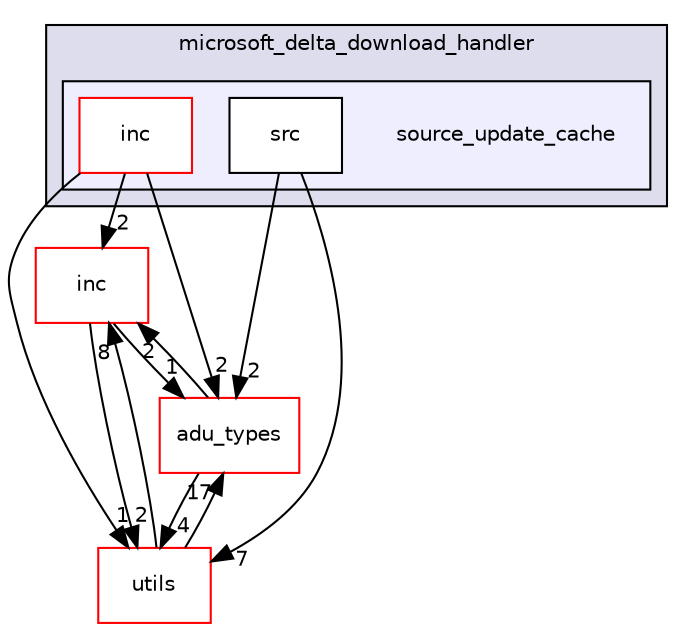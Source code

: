 digraph "src/extensions/download_handlers/plugin_examples/microsoft_delta_download_handler/source_update_cache" {
  compound=true
  node [ fontsize="10", fontname="Helvetica"];
  edge [ labelfontsize="10", labelfontname="Helvetica"];
  subgraph clusterdir_501536a4684818e7955e733f956e333e {
    graph [ bgcolor="#ddddee", pencolor="black", label="microsoft_delta_download_handler" fontname="Helvetica", fontsize="10", URL="dir_501536a4684818e7955e733f956e333e.html"]
  subgraph clusterdir_474aa6ac2691ff6f19a804b2c1d01fbe {
    graph [ bgcolor="#eeeeff", pencolor="black", label="" URL="dir_474aa6ac2691ff6f19a804b2c1d01fbe.html"];
    dir_474aa6ac2691ff6f19a804b2c1d01fbe [shape=plaintext label="source_update_cache"];
    dir_65c5377d8ea9eb5582411f9194935a0a [shape=box label="inc" color="red" fillcolor="white" style="filled" URL="dir_65c5377d8ea9eb5582411f9194935a0a.html"];
    dir_fa50a32a79a1b25543ea8130dd4ca246 [shape=box label="src" color="black" fillcolor="white" style="filled" URL="dir_fa50a32a79a1b25543ea8130dd4ca246.html"];
  }
  }
  dir_6bc6ad22483805bbbda55258ad2a62ea [shape=box label="inc" fillcolor="white" style="filled" color="red" URL="dir_6bc6ad22483805bbbda55258ad2a62ea.html"];
  dir_2fa9b52a3673ed0f8fcfc3f4f3ae93e3 [shape=box label="adu_types" fillcolor="white" style="filled" color="red" URL="dir_2fa9b52a3673ed0f8fcfc3f4f3ae93e3.html"];
  dir_313caf1132e152dd9b58bea13a4052ca [shape=box label="utils" fillcolor="white" style="filled" color="red" URL="dir_313caf1132e152dd9b58bea13a4052ca.html"];
  dir_6bc6ad22483805bbbda55258ad2a62ea->dir_2fa9b52a3673ed0f8fcfc3f4f3ae93e3 [headlabel="1", labeldistance=1.5 headhref="dir_000137_000003.html"];
  dir_6bc6ad22483805bbbda55258ad2a62ea->dir_313caf1132e152dd9b58bea13a4052ca [headlabel="2", labeldistance=1.5 headhref="dir_000137_000154.html"];
  dir_2fa9b52a3673ed0f8fcfc3f4f3ae93e3->dir_6bc6ad22483805bbbda55258ad2a62ea [headlabel="2", labeldistance=1.5 headhref="dir_000003_000137.html"];
  dir_2fa9b52a3673ed0f8fcfc3f4f3ae93e3->dir_313caf1132e152dd9b58bea13a4052ca [headlabel="4", labeldistance=1.5 headhref="dir_000003_000154.html"];
  dir_fa50a32a79a1b25543ea8130dd4ca246->dir_2fa9b52a3673ed0f8fcfc3f4f3ae93e3 [headlabel="2", labeldistance=1.5 headhref="dir_000112_000003.html"];
  dir_fa50a32a79a1b25543ea8130dd4ca246->dir_313caf1132e152dd9b58bea13a4052ca [headlabel="7", labeldistance=1.5 headhref="dir_000112_000154.html"];
  dir_65c5377d8ea9eb5582411f9194935a0a->dir_6bc6ad22483805bbbda55258ad2a62ea [headlabel="2", labeldistance=1.5 headhref="dir_000110_000137.html"];
  dir_65c5377d8ea9eb5582411f9194935a0a->dir_2fa9b52a3673ed0f8fcfc3f4f3ae93e3 [headlabel="2", labeldistance=1.5 headhref="dir_000110_000003.html"];
  dir_65c5377d8ea9eb5582411f9194935a0a->dir_313caf1132e152dd9b58bea13a4052ca [headlabel="1", labeldistance=1.5 headhref="dir_000110_000154.html"];
  dir_313caf1132e152dd9b58bea13a4052ca->dir_6bc6ad22483805bbbda55258ad2a62ea [headlabel="8", labeldistance=1.5 headhref="dir_000154_000137.html"];
  dir_313caf1132e152dd9b58bea13a4052ca->dir_2fa9b52a3673ed0f8fcfc3f4f3ae93e3 [headlabel="17", labeldistance=1.5 headhref="dir_000154_000003.html"];
}
